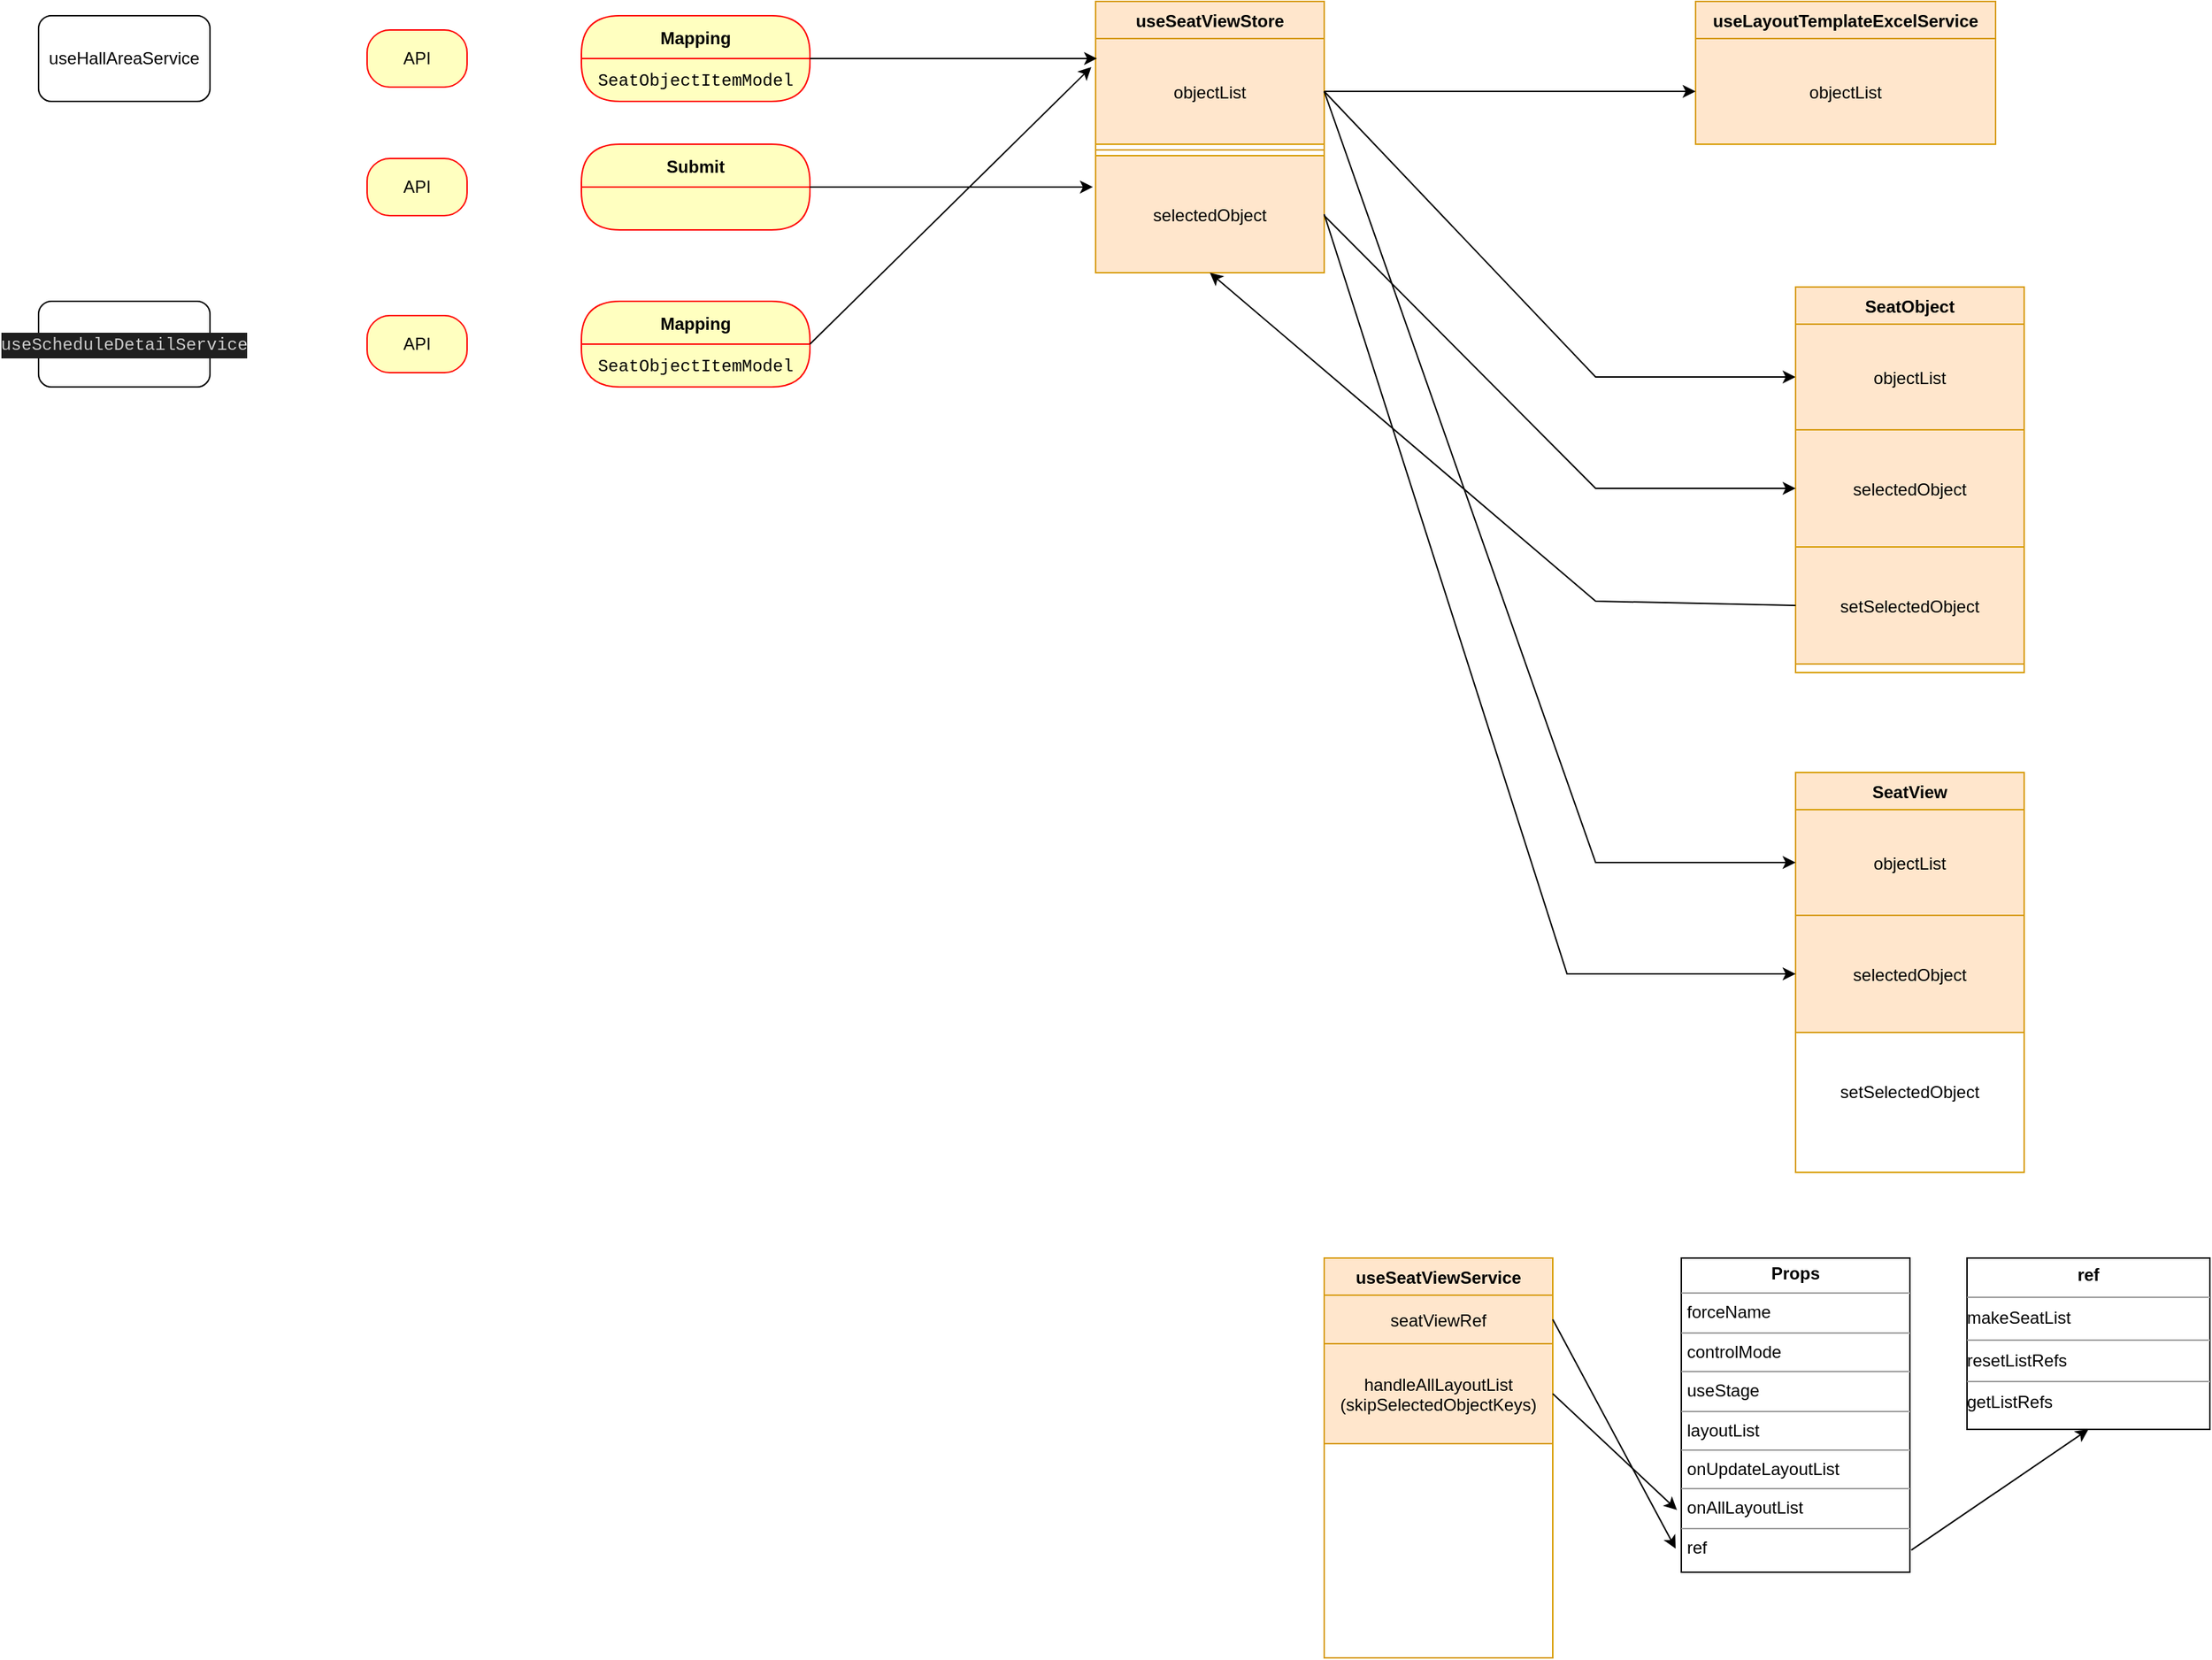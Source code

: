 <mxfile version="22.1.21" type="github">
  <diagram id="C5RBs43oDa-KdzZeNtuy" name="Page-1">
    <mxGraphModel dx="2042" dy="1155" grid="1" gridSize="10" guides="1" tooltips="1" connect="1" arrows="1" fold="1" page="1" pageScale="1" pageWidth="827" pageHeight="1169" math="0" shadow="0">
      <root>
        <mxCell id="WIyWlLk6GJQsqaUBKTNV-0" />
        <mxCell id="WIyWlLk6GJQsqaUBKTNV-1" parent="WIyWlLk6GJQsqaUBKTNV-0" />
        <mxCell id="zkfFHV4jXpPFQw0GAbJ--6" value="useSeatViewStore" style="swimlane;fontStyle=1;align=center;verticalAlign=top;childLayout=stackLayout;horizontal=1;startSize=26;horizontalStack=0;resizeParent=1;resizeLast=0;collapsible=1;marginBottom=0;rounded=0;shadow=0;strokeWidth=1;fillColor=#ffe6cc;strokeColor=#d79b00;" parent="WIyWlLk6GJQsqaUBKTNV-1" vertex="1">
          <mxGeometry x="810" y="60" width="160" height="190" as="geometry">
            <mxRectangle x="130" y="380" width="160" height="26" as="alternateBounds" />
          </mxGeometry>
        </mxCell>
        <mxCell id="zkfFHV4jXpPFQw0GAbJ--8" value="objectList" style="text;align=center;verticalAlign=middle;spacingLeft=4;spacingRight=4;overflow=hidden;rotatable=0;points=[[0,0.5],[1,0.5]];portConstraint=eastwest;rounded=0;shadow=0;html=0;fillColor=#ffe6cc;strokeColor=#d79b00;" parent="zkfFHV4jXpPFQw0GAbJ--6" vertex="1">
          <mxGeometry y="26" width="160" height="74" as="geometry" />
        </mxCell>
        <mxCell id="zkfFHV4jXpPFQw0GAbJ--9" value="" style="line;html=1;strokeWidth=1;align=left;verticalAlign=middle;spacingTop=-1;spacingLeft=3;spacingRight=3;rotatable=0;labelPosition=right;points=[];portConstraint=eastwest;fillColor=#ffe6cc;strokeColor=#d79b00;" parent="zkfFHV4jXpPFQw0GAbJ--6" vertex="1">
          <mxGeometry y="100" width="160" height="8" as="geometry" />
        </mxCell>
        <mxCell id="zkfFHV4jXpPFQw0GAbJ--11" value="selectedObject" style="text;align=center;verticalAlign=middle;spacingLeft=4;spacingRight=4;overflow=hidden;rotatable=0;points=[[0,0.5],[1,0.5]];portConstraint=eastwest;fillColor=#ffe6cc;strokeColor=#d79b00;" parent="zkfFHV4jXpPFQw0GAbJ--6" vertex="1">
          <mxGeometry y="108" width="160" height="82" as="geometry" />
        </mxCell>
        <mxCell id="tZ-ezWlLfvttpb_FpcXC-6" value="useHallAreaService" style="rounded=1;whiteSpace=wrap;html=1;" vertex="1" parent="WIyWlLk6GJQsqaUBKTNV-1">
          <mxGeometry x="70" y="70" width="120" height="60" as="geometry" />
        </mxCell>
        <mxCell id="tZ-ezWlLfvttpb_FpcXC-10" value="API" style="rounded=1;whiteSpace=wrap;html=1;arcSize=40;fontColor=#000000;fillColor=#ffffc0;strokeColor=#ff0000;" vertex="1" parent="WIyWlLk6GJQsqaUBKTNV-1">
          <mxGeometry x="300" y="80" width="70" height="40" as="geometry" />
        </mxCell>
        <mxCell id="tZ-ezWlLfvttpb_FpcXC-14" value="Mapping" style="swimlane;fontStyle=1;align=center;verticalAlign=middle;childLayout=stackLayout;horizontal=1;startSize=30;horizontalStack=0;resizeParent=0;resizeLast=1;container=0;fontColor=#000000;collapsible=0;rounded=1;arcSize=30;strokeColor=#ff0000;fillColor=#ffffc0;swimlaneFillColor=#ffffc0;dropTarget=0;" vertex="1" parent="WIyWlLk6GJQsqaUBKTNV-1">
          <mxGeometry x="450" y="70" width="160" height="60" as="geometry" />
        </mxCell>
        <mxCell id="tZ-ezWlLfvttpb_FpcXC-15" value="&lt;div style=&quot;font-family: Menlo, Monaco, &amp;quot;Courier New&amp;quot;, monospace; line-height: 18px;&quot;&gt;SeatObjectItemModel&lt;/div&gt;" style="text;html=1;strokeColor=none;fillColor=none;align=center;verticalAlign=middle;spacingLeft=4;spacingRight=4;whiteSpace=wrap;overflow=hidden;rotatable=0;fontColor=#000000;" vertex="1" parent="tZ-ezWlLfvttpb_FpcXC-14">
          <mxGeometry y="30" width="160" height="30" as="geometry" />
        </mxCell>
        <mxCell id="tZ-ezWlLfvttpb_FpcXC-17" value="" style="endArrow=classic;html=1;rounded=0;exitX=1;exitY=0;exitDx=0;exitDy=0;entryX=0.006;entryY=0.189;entryDx=0;entryDy=0;entryPerimeter=0;" edge="1" parent="WIyWlLk6GJQsqaUBKTNV-1" source="tZ-ezWlLfvttpb_FpcXC-15" target="zkfFHV4jXpPFQw0GAbJ--8">
          <mxGeometry width="50" height="50" relative="1" as="geometry">
            <mxPoint x="390" y="610" as="sourcePoint" />
            <mxPoint x="440" y="560" as="targetPoint" />
          </mxGeometry>
        </mxCell>
        <mxCell id="tZ-ezWlLfvttpb_FpcXC-19" value="" style="endArrow=classic;html=1;rounded=0;exitX=1;exitY=0.5;exitDx=0;exitDy=0;entryX=0;entryY=0.5;entryDx=0;entryDy=0;" edge="1" parent="WIyWlLk6GJQsqaUBKTNV-1" source="zkfFHV4jXpPFQw0GAbJ--8" target="tZ-ezWlLfvttpb_FpcXC-21">
          <mxGeometry width="50" height="50" relative="1" as="geometry">
            <mxPoint x="620" y="110" as="sourcePoint" />
            <mxPoint x="190" y="380" as="targetPoint" />
            <Array as="points">
              <mxPoint x="1160" y="323" />
            </Array>
          </mxGeometry>
        </mxCell>
        <mxCell id="tZ-ezWlLfvttpb_FpcXC-20" value="SeatObject" style="swimlane;fontStyle=1;align=center;verticalAlign=top;childLayout=stackLayout;horizontal=1;startSize=26;horizontalStack=0;resizeParent=1;resizeLast=0;collapsible=1;marginBottom=0;rounded=0;shadow=0;strokeWidth=1;fillColor=#ffe6cc;strokeColor=#d79b00;" vertex="1" parent="WIyWlLk6GJQsqaUBKTNV-1">
          <mxGeometry x="1300" y="260" width="160" height="270" as="geometry">
            <mxRectangle x="130" y="380" width="160" height="26" as="alternateBounds" />
          </mxGeometry>
        </mxCell>
        <mxCell id="tZ-ezWlLfvttpb_FpcXC-21" value="objectList" style="text;align=center;verticalAlign=middle;spacingLeft=4;spacingRight=4;overflow=hidden;rotatable=0;points=[[0,0.5],[1,0.5]];portConstraint=eastwest;rounded=0;shadow=0;html=0;fillColor=#ffe6cc;strokeColor=#d79b00;" vertex="1" parent="tZ-ezWlLfvttpb_FpcXC-20">
          <mxGeometry y="26" width="160" height="74" as="geometry" />
        </mxCell>
        <mxCell id="tZ-ezWlLfvttpb_FpcXC-23" value="selectedObject" style="text;align=center;verticalAlign=middle;spacingLeft=4;spacingRight=4;overflow=hidden;rotatable=0;points=[[0,0.5],[1,0.5]];portConstraint=eastwest;fillColor=#ffe6cc;strokeColor=#d79b00;" vertex="1" parent="tZ-ezWlLfvttpb_FpcXC-20">
          <mxGeometry y="100" width="160" height="82" as="geometry" />
        </mxCell>
        <mxCell id="tZ-ezWlLfvttpb_FpcXC-27" value="setSelectedObject" style="text;align=center;verticalAlign=middle;spacingLeft=4;spacingRight=4;overflow=hidden;rotatable=0;points=[[0,0.5],[1,0.5]];portConstraint=eastwest;fillColor=#ffe6cc;strokeColor=#d79b00;" vertex="1" parent="tZ-ezWlLfvttpb_FpcXC-20">
          <mxGeometry y="182" width="160" height="82" as="geometry" />
        </mxCell>
        <mxCell id="tZ-ezWlLfvttpb_FpcXC-28" value="" style="endArrow=classic;html=1;rounded=0;exitX=0;exitY=0.5;exitDx=0;exitDy=0;entryX=0.5;entryY=1;entryDx=0;entryDy=0;" edge="1" parent="WIyWlLk6GJQsqaUBKTNV-1" source="tZ-ezWlLfvttpb_FpcXC-27" target="zkfFHV4jXpPFQw0GAbJ--6">
          <mxGeometry width="50" height="50" relative="1" as="geometry">
            <mxPoint x="840" y="600" as="sourcePoint" />
            <mxPoint x="970" y="210" as="targetPoint" />
            <Array as="points">
              <mxPoint x="1160" y="480" />
            </Array>
          </mxGeometry>
        </mxCell>
        <mxCell id="tZ-ezWlLfvttpb_FpcXC-29" value="" style="endArrow=classic;html=1;rounded=0;entryX=0;entryY=0.5;entryDx=0;entryDy=0;" edge="1" parent="WIyWlLk6GJQsqaUBKTNV-1" target="tZ-ezWlLfvttpb_FpcXC-23">
          <mxGeometry width="50" height="50" relative="1" as="geometry">
            <mxPoint x="970" y="210" as="sourcePoint" />
            <mxPoint x="702" y="440" as="targetPoint" />
            <Array as="points">
              <mxPoint x="1160" y="401" />
            </Array>
          </mxGeometry>
        </mxCell>
        <mxCell id="tZ-ezWlLfvttpb_FpcXC-30" value="SeatView" style="swimlane;fontStyle=1;align=center;verticalAlign=top;childLayout=stackLayout;horizontal=1;startSize=26;horizontalStack=0;resizeParent=1;resizeLast=0;collapsible=1;marginBottom=0;rounded=0;shadow=0;strokeWidth=1;fillColor=#ffe6cc;strokeColor=#d79b00;" vertex="1" parent="WIyWlLk6GJQsqaUBKTNV-1">
          <mxGeometry x="1300" y="600" width="160" height="280" as="geometry">
            <mxRectangle x="130" y="380" width="160" height="26" as="alternateBounds" />
          </mxGeometry>
        </mxCell>
        <mxCell id="tZ-ezWlLfvttpb_FpcXC-31" value="objectList" style="text;align=center;verticalAlign=middle;spacingLeft=4;spacingRight=4;overflow=hidden;rotatable=0;points=[[0,0.5],[1,0.5]];portConstraint=eastwest;rounded=0;shadow=0;html=0;fillColor=#ffe6cc;strokeColor=#d79b00;" vertex="1" parent="tZ-ezWlLfvttpb_FpcXC-30">
          <mxGeometry y="26" width="160" height="74" as="geometry" />
        </mxCell>
        <mxCell id="tZ-ezWlLfvttpb_FpcXC-33" value="selectedObject" style="text;align=center;verticalAlign=middle;spacingLeft=4;spacingRight=4;overflow=hidden;rotatable=0;points=[[0,0.5],[1,0.5]];portConstraint=eastwest;fillColor=#ffe6cc;strokeColor=#d79b00;" vertex="1" parent="tZ-ezWlLfvttpb_FpcXC-30">
          <mxGeometry y="100" width="160" height="82" as="geometry" />
        </mxCell>
        <mxCell id="tZ-ezWlLfvttpb_FpcXC-35" value="setSelectedObject" style="text;align=center;verticalAlign=middle;spacingLeft=4;spacingRight=4;overflow=hidden;rotatable=0;points=[[0,0.5],[1,0.5]];portConstraint=eastwest;" vertex="1" parent="tZ-ezWlLfvttpb_FpcXC-30">
          <mxGeometry y="182" width="160" height="82" as="geometry" />
        </mxCell>
        <mxCell id="tZ-ezWlLfvttpb_FpcXC-36" value="" style="endArrow=classic;html=1;rounded=0;exitX=1;exitY=0.5;exitDx=0;exitDy=0;entryX=0;entryY=0.5;entryDx=0;entryDy=0;" edge="1" parent="WIyWlLk6GJQsqaUBKTNV-1" source="zkfFHV4jXpPFQw0GAbJ--8" target="tZ-ezWlLfvttpb_FpcXC-31">
          <mxGeometry width="50" height="50" relative="1" as="geometry">
            <mxPoint x="819" y="117" as="sourcePoint" />
            <mxPoint x="702" y="440" as="targetPoint" />
            <Array as="points">
              <mxPoint x="1160" y="663" />
            </Array>
          </mxGeometry>
        </mxCell>
        <mxCell id="tZ-ezWlLfvttpb_FpcXC-38" value="" style="endArrow=classic;html=1;rounded=0;exitX=1;exitY=0.5;exitDx=0;exitDy=0;entryX=0;entryY=0.5;entryDx=0;entryDy=0;" edge="1" parent="WIyWlLk6GJQsqaUBKTNV-1" source="zkfFHV4jXpPFQw0GAbJ--11" target="tZ-ezWlLfvttpb_FpcXC-33">
          <mxGeometry width="50" height="50" relative="1" as="geometry">
            <mxPoint x="980" y="133" as="sourcePoint" />
            <mxPoint x="1310" y="720" as="targetPoint" />
            <Array as="points">
              <mxPoint x="1140" y="741" />
            </Array>
          </mxGeometry>
        </mxCell>
        <mxCell id="tZ-ezWlLfvttpb_FpcXC-39" value="API" style="rounded=1;whiteSpace=wrap;html=1;arcSize=40;fontColor=#000000;fillColor=#ffffc0;strokeColor=#ff0000;" vertex="1" parent="WIyWlLk6GJQsqaUBKTNV-1">
          <mxGeometry x="300" y="170" width="70" height="40" as="geometry" />
        </mxCell>
        <mxCell id="tZ-ezWlLfvttpb_FpcXC-40" value="Submit" style="swimlane;fontStyle=1;align=center;verticalAlign=middle;childLayout=stackLayout;horizontal=1;startSize=30;horizontalStack=0;resizeParent=0;resizeLast=1;container=0;fontColor=#000000;collapsible=0;rounded=1;arcSize=30;strokeColor=#ff0000;fillColor=#ffffc0;swimlaneFillColor=#ffffc0;dropTarget=0;" vertex="1" parent="WIyWlLk6GJQsqaUBKTNV-1">
          <mxGeometry x="450" y="160" width="160" height="60" as="geometry" />
        </mxCell>
        <mxCell id="tZ-ezWlLfvttpb_FpcXC-42" value="" style="endArrow=classic;html=1;rounded=0;exitX=1;exitY=0.5;exitDx=0;exitDy=0;entryX=-0.012;entryY=0.268;entryDx=0;entryDy=0;entryPerimeter=0;" edge="1" parent="WIyWlLk6GJQsqaUBKTNV-1" source="tZ-ezWlLfvttpb_FpcXC-40" target="zkfFHV4jXpPFQw0GAbJ--11">
          <mxGeometry width="50" height="50" relative="1" as="geometry">
            <mxPoint x="620" y="110" as="sourcePoint" />
            <mxPoint x="821" y="110" as="targetPoint" />
          </mxGeometry>
        </mxCell>
        <mxCell id="tZ-ezWlLfvttpb_FpcXC-44" value="useLayoutTemplateExcelService" style="swimlane;fontStyle=1;align=center;verticalAlign=top;childLayout=stackLayout;horizontal=1;startSize=26;horizontalStack=0;resizeParent=1;resizeLast=0;collapsible=1;marginBottom=0;rounded=0;shadow=0;strokeWidth=1;fillColor=#ffe6cc;strokeColor=#d79b00;" vertex="1" parent="WIyWlLk6GJQsqaUBKTNV-1">
          <mxGeometry x="1230" y="60" width="210" height="100" as="geometry">
            <mxRectangle x="130" y="380" width="160" height="26" as="alternateBounds" />
          </mxGeometry>
        </mxCell>
        <mxCell id="tZ-ezWlLfvttpb_FpcXC-45" value="objectList" style="text;align=center;verticalAlign=middle;spacingLeft=4;spacingRight=4;overflow=hidden;rotatable=0;points=[[0,0.5],[1,0.5]];portConstraint=eastwest;rounded=0;shadow=0;html=0;fillColor=#ffe6cc;strokeColor=#d79b00;" vertex="1" parent="tZ-ezWlLfvttpb_FpcXC-44">
          <mxGeometry y="26" width="210" height="74" as="geometry" />
        </mxCell>
        <mxCell id="tZ-ezWlLfvttpb_FpcXC-48" value="" style="endArrow=classic;html=1;rounded=0;entryX=0;entryY=0.5;entryDx=0;entryDy=0;exitX=1;exitY=0.5;exitDx=0;exitDy=0;" edge="1" parent="WIyWlLk6GJQsqaUBKTNV-1" source="zkfFHV4jXpPFQw0GAbJ--8" target="tZ-ezWlLfvttpb_FpcXC-45">
          <mxGeometry width="50" height="50" relative="1" as="geometry">
            <mxPoint x="808" y="134" as="sourcePoint" />
            <mxPoint x="702" y="650" as="targetPoint" />
            <Array as="points" />
          </mxGeometry>
        </mxCell>
        <mxCell id="tZ-ezWlLfvttpb_FpcXC-49" value="&lt;div style=&quot;color: rgb(204, 204, 204); background-color: rgb(31, 31, 31); font-family: Menlo, Monaco, &amp;quot;Courier New&amp;quot;, monospace; line-height: 18px;&quot;&gt;useScheduleDetailService&lt;/div&gt;" style="rounded=1;whiteSpace=wrap;html=1;" vertex="1" parent="WIyWlLk6GJQsqaUBKTNV-1">
          <mxGeometry x="70" y="270" width="120" height="60" as="geometry" />
        </mxCell>
        <mxCell id="tZ-ezWlLfvttpb_FpcXC-50" value="API" style="rounded=1;whiteSpace=wrap;html=1;arcSize=40;fontColor=#000000;fillColor=#ffffc0;strokeColor=#ff0000;" vertex="1" parent="WIyWlLk6GJQsqaUBKTNV-1">
          <mxGeometry x="300" y="280" width="70" height="40" as="geometry" />
        </mxCell>
        <mxCell id="tZ-ezWlLfvttpb_FpcXC-51" value="Mapping" style="swimlane;fontStyle=1;align=center;verticalAlign=middle;childLayout=stackLayout;horizontal=1;startSize=30;horizontalStack=0;resizeParent=0;resizeLast=1;container=0;fontColor=#000000;collapsible=0;rounded=1;arcSize=30;strokeColor=#ff0000;fillColor=#ffffc0;swimlaneFillColor=#ffffc0;dropTarget=0;" vertex="1" parent="WIyWlLk6GJQsqaUBKTNV-1">
          <mxGeometry x="450" y="270" width="160" height="60" as="geometry" />
        </mxCell>
        <mxCell id="tZ-ezWlLfvttpb_FpcXC-52" value="&lt;div style=&quot;font-family: Menlo, Monaco, &amp;quot;Courier New&amp;quot;, monospace; line-height: 18px;&quot;&gt;SeatObjectItemModel&lt;/div&gt;" style="text;html=1;strokeColor=none;fillColor=none;align=center;verticalAlign=middle;spacingLeft=4;spacingRight=4;whiteSpace=wrap;overflow=hidden;rotatable=0;fontColor=#000000;" vertex="1" parent="tZ-ezWlLfvttpb_FpcXC-51">
          <mxGeometry y="30" width="160" height="30" as="geometry" />
        </mxCell>
        <mxCell id="tZ-ezWlLfvttpb_FpcXC-53" value="" style="endArrow=classic;html=1;rounded=0;exitX=1;exitY=0;exitDx=0;exitDy=0;entryX=-0.019;entryY=0.27;entryDx=0;entryDy=0;entryPerimeter=0;" edge="1" parent="WIyWlLk6GJQsqaUBKTNV-1" source="tZ-ezWlLfvttpb_FpcXC-52" target="zkfFHV4jXpPFQw0GAbJ--8">
          <mxGeometry width="50" height="50" relative="1" as="geometry">
            <mxPoint x="620" y="110" as="sourcePoint" />
            <mxPoint x="821" y="110" as="targetPoint" />
          </mxGeometry>
        </mxCell>
        <mxCell id="tZ-ezWlLfvttpb_FpcXC-55" value="&lt;p style=&quot;margin:0px;margin-top:4px;text-align:center;&quot;&gt;&lt;b&gt;Props&lt;/b&gt;&lt;/p&gt;&lt;hr size=&quot;1&quot;&gt;&lt;p style=&quot;margin:0px;margin-left:4px;&quot;&gt;forceName&lt;/p&gt;&lt;hr size=&quot;1&quot;&gt;&lt;p style=&quot;margin:0px;margin-left:4px;&quot;&gt;controlMode&lt;/p&gt;&lt;hr style=&quot;border-color: var(--border-color);&quot; size=&quot;1&quot;&gt;&lt;p style=&quot;border-color: var(--border-color); margin: 0px 0px 0px 4px;&quot;&gt;&lt;span style=&quot;background-color: initial;&quot;&gt;useStage&lt;/span&gt;&lt;br&gt;&lt;/p&gt;&lt;hr style=&quot;border-color: var(--border-color);&quot; size=&quot;1&quot;&gt;&lt;p style=&quot;border-color: var(--border-color); margin: 0px 0px 0px 4px;&quot;&gt;layoutList&lt;/p&gt;&lt;hr style=&quot;border-color: var(--border-color);&quot; size=&quot;1&quot;&gt;&lt;p style=&quot;border-color: var(--border-color); margin: 0px 0px 0px 4px;&quot;&gt;onUpdateLayoutList&lt;/p&gt;&lt;hr style=&quot;border-color: var(--border-color);&quot; size=&quot;1&quot;&gt;&lt;p style=&quot;border-color: var(--border-color); margin: 0px 0px 0px 4px;&quot;&gt;onAllLayoutList&lt;/p&gt;&lt;hr style=&quot;border-color: var(--border-color);&quot; size=&quot;1&quot;&gt;&lt;p style=&quot;border-color: var(--border-color); margin: 0px 0px 0px 4px;&quot;&gt;ref&lt;/p&gt;" style="verticalAlign=top;align=left;overflow=fill;fontSize=12;fontFamily=Helvetica;html=1;whiteSpace=wrap;" vertex="1" parent="WIyWlLk6GJQsqaUBKTNV-1">
          <mxGeometry x="1220" y="940" width="160" height="220" as="geometry" />
        </mxCell>
        <mxCell id="tZ-ezWlLfvttpb_FpcXC-56" value="&lt;p style=&quot;text-align: center; margin: 4px 0px 0px; line-height: 140%;&quot;&gt;&lt;b&gt;&lt;font face=&quot;Helvetica&quot;&gt;ref&lt;/font&gt;&lt;/b&gt;&lt;/p&gt;&lt;hr style=&quot;text-align: center; line-height: 140%;&quot; size=&quot;1&quot;&gt;&lt;div style=&quot;line-height: 140%;&quot;&gt;&lt;font face=&quot;Helvetica&quot;&gt;makeSeatList&lt;/font&gt;&lt;/div&gt;&lt;hr style=&quot;line-height: 140%;&quot; size=&quot;1&quot;&gt;&lt;div style=&quot;line-height: 140%;&quot;&gt;&lt;font face=&quot;Helvetica&quot;&gt;resetListRefs&lt;/font&gt;&lt;/div&gt;&lt;hr style=&quot;border-color: var(--border-color); line-height: 140%;&quot; size=&quot;1&quot;&gt;&lt;div style=&quot;line-height: 140%;&quot;&gt;&lt;font face=&quot;Helvetica&quot;&gt;getListRefs&lt;/font&gt;&lt;/div&gt;&lt;p style=&quot;border-color: var(--border-color); margin: 0px 0px 0px 4px; line-height: 140%;&quot;&gt;&lt;br&gt;&lt;/p&gt;&lt;p style=&quot;border-color: var(--border-color); margin: 0px 0px 0px 4px; line-height: 140%;&quot;&gt;&lt;br style=&quot;border-color: var(--border-color);&quot;&gt;&lt;/p&gt;&lt;p style=&quot;border-color: var(--border-color); margin: 0px 0px 0px 4px; line-height: 140%;&quot;&gt;&lt;br style=&quot;border-color: var(--border-color);&quot;&gt;&lt;/p&gt;&lt;p style=&quot;border-color: var(--border-color); margin: 0px 0px 0px 4px; line-height: 140%;&quot;&gt;&lt;br style=&quot;border-color: var(--border-color);&quot;&gt;&lt;/p&gt;&lt;p style=&quot;border-color: var(--border-color); margin: 0px 0px 0px 4px; line-height: 140%;&quot;&gt;&lt;br style=&quot;border-color: var(--border-color);&quot;&gt;&lt;/p&gt;" style="verticalAlign=top;align=left;overflow=fill;fontSize=12;fontFamily=Helvetica;html=1;whiteSpace=wrap;spacing=2;spacingLeft=0;horizontal=1;" vertex="1" parent="WIyWlLk6GJQsqaUBKTNV-1">
          <mxGeometry x="1420" y="940" width="170" height="120" as="geometry" />
        </mxCell>
        <mxCell id="tZ-ezWlLfvttpb_FpcXC-59" value="useSeatViewService" style="swimlane;fontStyle=1;align=center;verticalAlign=top;childLayout=stackLayout;horizontal=1;startSize=26;horizontalStack=0;resizeParent=1;resizeLast=0;collapsible=1;marginBottom=0;rounded=0;shadow=0;strokeWidth=1;fillColor=#ffe6cc;strokeColor=#d79b00;" vertex="1" parent="WIyWlLk6GJQsqaUBKTNV-1">
          <mxGeometry x="970" y="940" width="160" height="280" as="geometry">
            <mxRectangle x="130" y="380" width="160" height="26" as="alternateBounds" />
          </mxGeometry>
        </mxCell>
        <mxCell id="tZ-ezWlLfvttpb_FpcXC-60" value="seatViewRef" style="text;align=center;verticalAlign=middle;spacingLeft=4;spacingRight=4;overflow=hidden;rotatable=0;points=[[0,0.5],[1,0.5]];portConstraint=eastwest;rounded=0;shadow=0;html=0;fillColor=#ffe6cc;strokeColor=#d79b00;" vertex="1" parent="tZ-ezWlLfvttpb_FpcXC-59">
          <mxGeometry y="26" width="160" height="34" as="geometry" />
        </mxCell>
        <mxCell id="tZ-ezWlLfvttpb_FpcXC-61" value="handleAllLayoutList&#xa;(skipSelectedObjectKeys)" style="text;align=center;verticalAlign=middle;spacingLeft=4;spacingRight=4;overflow=hidden;rotatable=0;points=[[0,0.5],[1,0.5]];portConstraint=eastwest;fillColor=#ffe6cc;strokeColor=#d79b00;" vertex="1" parent="tZ-ezWlLfvttpb_FpcXC-59">
          <mxGeometry y="60" width="160" height="70" as="geometry" />
        </mxCell>
        <mxCell id="tZ-ezWlLfvttpb_FpcXC-63" value="" style="endArrow=classic;html=1;rounded=0;exitX=1;exitY=0.5;exitDx=0;exitDy=0;entryX=-0.025;entryY=0.925;entryDx=0;entryDy=0;entryPerimeter=0;" edge="1" parent="WIyWlLk6GJQsqaUBKTNV-1" source="tZ-ezWlLfvttpb_FpcXC-60" target="tZ-ezWlLfvttpb_FpcXC-55">
          <mxGeometry width="50" height="50" relative="1" as="geometry">
            <mxPoint x="960" y="1050" as="sourcePoint" />
            <mxPoint x="1010" y="1000" as="targetPoint" />
          </mxGeometry>
        </mxCell>
        <mxCell id="tZ-ezWlLfvttpb_FpcXC-64" value="" style="endArrow=classic;html=1;rounded=0;exitX=1.006;exitY=0.93;exitDx=0;exitDy=0;entryX=0.5;entryY=1;entryDx=0;entryDy=0;exitPerimeter=0;" edge="1" parent="WIyWlLk6GJQsqaUBKTNV-1" source="tZ-ezWlLfvttpb_FpcXC-55" target="tZ-ezWlLfvttpb_FpcXC-56">
          <mxGeometry width="50" height="50" relative="1" as="geometry">
            <mxPoint x="1140" y="993" as="sourcePoint" />
            <mxPoint x="1226" y="1154" as="targetPoint" />
          </mxGeometry>
        </mxCell>
        <mxCell id="tZ-ezWlLfvttpb_FpcXC-65" value="" style="endArrow=classic;html=1;rounded=0;exitX=1;exitY=0.5;exitDx=0;exitDy=0;entryX=-0.019;entryY=0.802;entryDx=0;entryDy=0;entryPerimeter=0;" edge="1" parent="WIyWlLk6GJQsqaUBKTNV-1" source="tZ-ezWlLfvttpb_FpcXC-61" target="tZ-ezWlLfvttpb_FpcXC-55">
          <mxGeometry width="50" height="50" relative="1" as="geometry">
            <mxPoint x="1140" y="993" as="sourcePoint" />
            <mxPoint x="1226" y="1154" as="targetPoint" />
          </mxGeometry>
        </mxCell>
      </root>
    </mxGraphModel>
  </diagram>
</mxfile>

